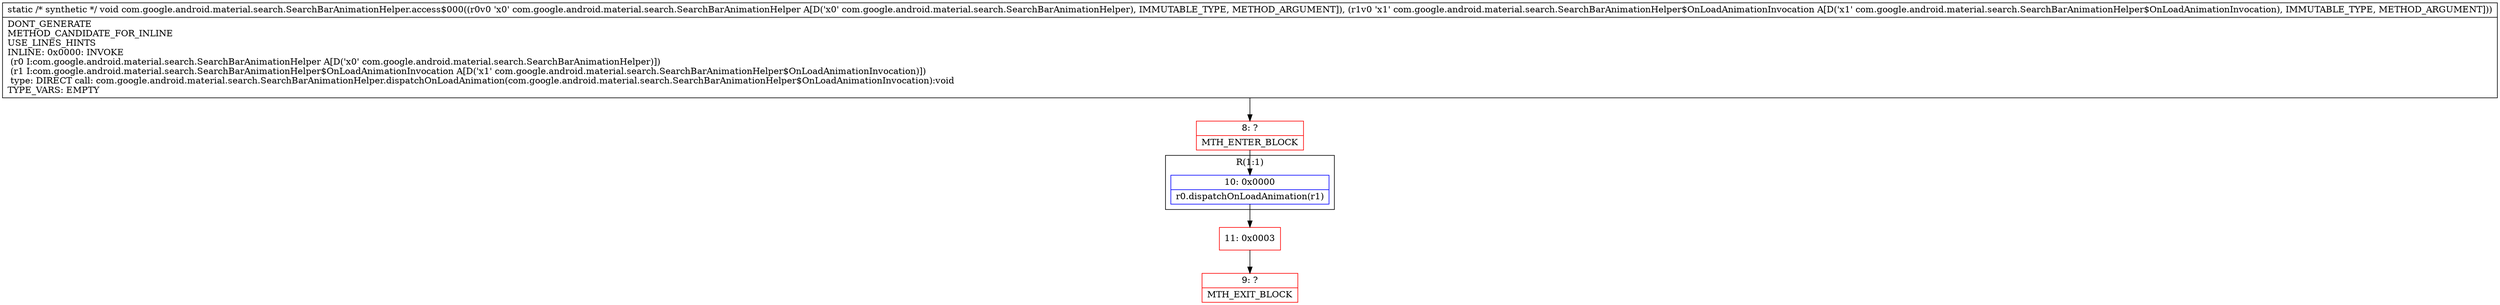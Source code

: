 digraph "CFG forcom.google.android.material.search.SearchBarAnimationHelper.access$000(Lcom\/google\/android\/material\/search\/SearchBarAnimationHelper;Lcom\/google\/android\/material\/search\/SearchBarAnimationHelper$OnLoadAnimationInvocation;)V" {
subgraph cluster_Region_1831703740 {
label = "R(1:1)";
node [shape=record,color=blue];
Node_10 [shape=record,label="{10\:\ 0x0000|r0.dispatchOnLoadAnimation(r1)\l}"];
}
Node_8 [shape=record,color=red,label="{8\:\ ?|MTH_ENTER_BLOCK\l}"];
Node_11 [shape=record,color=red,label="{11\:\ 0x0003}"];
Node_9 [shape=record,color=red,label="{9\:\ ?|MTH_EXIT_BLOCK\l}"];
MethodNode[shape=record,label="{static \/* synthetic *\/ void com.google.android.material.search.SearchBarAnimationHelper.access$000((r0v0 'x0' com.google.android.material.search.SearchBarAnimationHelper A[D('x0' com.google.android.material.search.SearchBarAnimationHelper), IMMUTABLE_TYPE, METHOD_ARGUMENT]), (r1v0 'x1' com.google.android.material.search.SearchBarAnimationHelper$OnLoadAnimationInvocation A[D('x1' com.google.android.material.search.SearchBarAnimationHelper$OnLoadAnimationInvocation), IMMUTABLE_TYPE, METHOD_ARGUMENT]))  | DONT_GENERATE\lMETHOD_CANDIDATE_FOR_INLINE\lUSE_LINES_HINTS\lINLINE: 0x0000: INVOKE  \l  (r0 I:com.google.android.material.search.SearchBarAnimationHelper A[D('x0' com.google.android.material.search.SearchBarAnimationHelper)])\l  (r1 I:com.google.android.material.search.SearchBarAnimationHelper$OnLoadAnimationInvocation A[D('x1' com.google.android.material.search.SearchBarAnimationHelper$OnLoadAnimationInvocation)])\l type: DIRECT call: com.google.android.material.search.SearchBarAnimationHelper.dispatchOnLoadAnimation(com.google.android.material.search.SearchBarAnimationHelper$OnLoadAnimationInvocation):void\lTYPE_VARS: EMPTY\l}"];
MethodNode -> Node_8;Node_10 -> Node_11;
Node_8 -> Node_10;
Node_11 -> Node_9;
}

